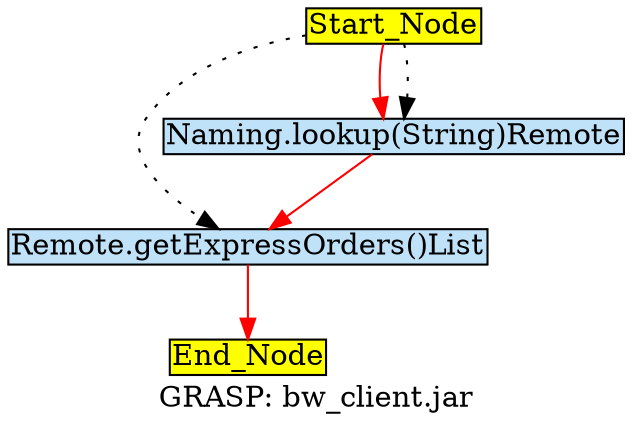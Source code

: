 digraph G {
	graph[label="GRASP: bw_client.jar"];	node[style=filled,fillcolor ="white",shape=box,margin=0.02,width=0,height=0];
	"Start_Node"[fillcolor ="yellow",style="filled" ];
	"Remote.getExpressOrders()List"[fillcolor ="#c0e2f8",style="filled" ];
	"End_Node"[fillcolor ="yellow",style="filled" ];
	"Start_Node"[fillcolor ="yellow",style="filled" ];
	"Naming.lookup(String)Remote"[fillcolor ="#c0e2f8",style="filled" ];
	"Remote.getExpressOrders()List" -> "End_Node"[color="red",style=solid];
	"Start_Node" -> "Remote.getExpressOrders()List"[color="black",style=dotted];
	"Start_Node" -> "Naming.lookup(String)Remote"[color="red",style=solid];
	"Start_Node" -> "Naming.lookup(String)Remote"[color="black",style=dotted];
	"Naming.lookup(String)Remote" -> "Remote.getExpressOrders()List"[color="red",style=solid];
}

